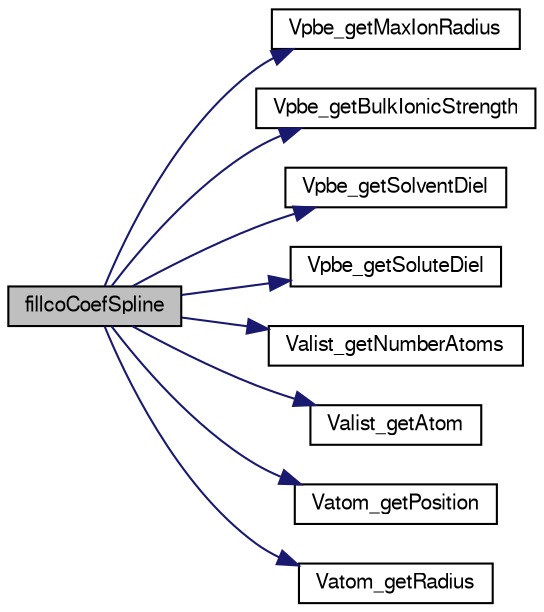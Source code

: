 digraph "fillcoCoefSpline"
{
  edge [fontname="FreeSans",fontsize="10",labelfontname="FreeSans",labelfontsize="10"];
  node [fontname="FreeSans",fontsize="10",shape=record];
  rankdir="LR";
  Node1 [label="fillcoCoefSpline",height=0.2,width=0.4,color="black", fillcolor="grey75", style="filled" fontcolor="black"];
  Node1 -> Node2 [color="midnightblue",fontsize="10",style="solid",fontname="FreeSans"];
  Node2 [label="Vpbe_getMaxIonRadius",height=0.2,width=0.4,color="black", fillcolor="white", style="filled",URL="$group___vpbe.html#gabf77d3500a5e3b3c8673eab703bb53e0",tooltip="Get maximum radius of ion species."];
  Node1 -> Node3 [color="midnightblue",fontsize="10",style="solid",fontname="FreeSans"];
  Node3 [label="Vpbe_getBulkIonicStrength",height=0.2,width=0.4,color="black", fillcolor="white", style="filled",URL="$group___vpbe.html#gabca9ea80c0a56d3848c54b37d0418f20",tooltip="Get bulk ionic strength."];
  Node1 -> Node4 [color="midnightblue",fontsize="10",style="solid",fontname="FreeSans"];
  Node4 [label="Vpbe_getSolventDiel",height=0.2,width=0.4,color="black", fillcolor="white", style="filled",URL="$group___vpbe.html#gaa27f724cd82148fd89335c405c3d80b5",tooltip="Get solvent dielectric constant."];
  Node1 -> Node5 [color="midnightblue",fontsize="10",style="solid",fontname="FreeSans"];
  Node5 [label="Vpbe_getSoluteDiel",height=0.2,width=0.4,color="black", fillcolor="white", style="filled",URL="$group___vpbe.html#ga54d318d98803a19fa5ea8b13fb73c7b0",tooltip="Get solute dielectric constant."];
  Node1 -> Node6 [color="midnightblue",fontsize="10",style="solid",fontname="FreeSans"];
  Node6 [label="Valist_getNumberAtoms",height=0.2,width=0.4,color="black", fillcolor="white", style="filled",URL="$group___valist.html#gaff55ce9b8624255736b0ccf62030f230",tooltip="Get number of atoms in the list."];
  Node1 -> Node7 [color="midnightblue",fontsize="10",style="solid",fontname="FreeSans"];
  Node7 [label="Valist_getAtom",height=0.2,width=0.4,color="black", fillcolor="white", style="filled",URL="$group___valist.html#gaf9175f6b6d2c33ad79bd525fc9e0e043",tooltip="Get pointer to particular atom in list."];
  Node1 -> Node8 [color="midnightblue",fontsize="10",style="solid",fontname="FreeSans"];
  Node8 [label="Vatom_getPosition",height=0.2,width=0.4,color="black", fillcolor="white", style="filled",URL="$group___vatom.html#ga282b06da5d33678cab1173a6fe5bc89c",tooltip="Get atomic position."];
  Node1 -> Node9 [color="midnightblue",fontsize="10",style="solid",fontname="FreeSans"];
  Node9 [label="Vatom_getRadius",height=0.2,width=0.4,color="black", fillcolor="white", style="filled",URL="$group___vatom.html#ga9739f811224b6e7219cf6e21e0b4d9b4",tooltip="Get atomic position."];
}
